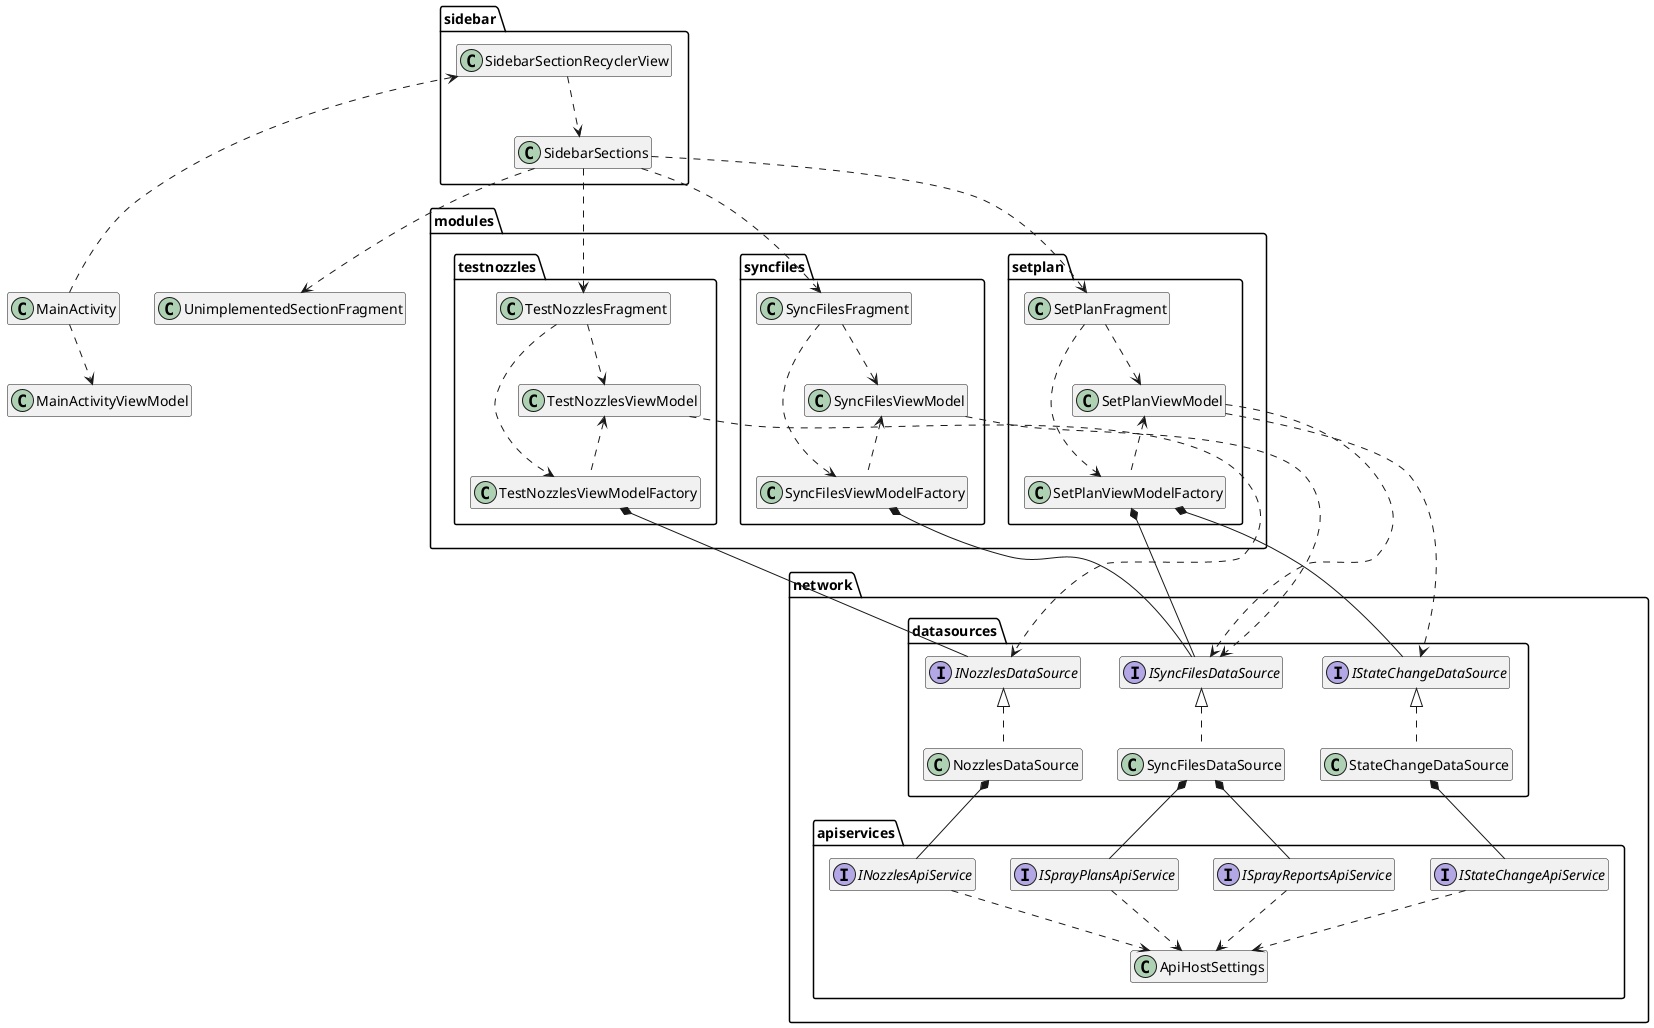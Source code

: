 @startuml

hide method
hide field

together {
  class MainActivity
  class MainActivityViewModel
  class UnimplementedSectionFragment
}

package modules {
  package setplan {
    class SetPlanFragment
    class SetPlanViewModel
    class SetPlanViewModelFactory
  }

  package syncfiles {
    class SyncFilesFragment
    class SyncFilesViewModel
    class SyncFilesViewModelFactory
  }
  
  package testnozzles {
    class TestNozzlesFragment
    class TestNozzlesViewModel
    class TestNozzlesViewModelFactory
  }
}

package network {
  package apiservices {
    class ApiHostSettings
    interface INozzlesApiService
    interface ISprayPlansApiService
    interface ISprayReportsApiService
    interface IStateChangeApiService
  }

  package datasources {
    interface ISyncFilesDataSource
    interface IStateChangeDataSource
    interface INozzlesDataSource
    class SyncFilesDataSource
    class StateChangeDataSource
    class NozzlesDataSource
  }
}

package sidebar {
  class SidebarSections
  class SidebarSectionRecyclerView
}

MainActivity .down.> MainActivityViewModel
SidebarSections .down.> UnimplementedSectionFragment
SidebarSections .down.> TestNozzlesFragment
SidebarSections .down.> SyncFilesFragment
SidebarSections .down.> SetPlanFragment
SidebarSectionRecyclerView .down.> SidebarSections
MainActivity .down.> SidebarSectionRecyclerView


' Data sources implementing interfaces
SyncFilesDataSource .up.|> ISyncFilesDataSource
StateChangeDataSource .up.|> IStateChangeDataSource
NozzlesDataSource .up.|> INozzlesDataSource

' Data sources and their dependencies
NozzlesDataSource *-down- INozzlesApiService
StateChangeDataSource *-down- IStateChangeApiService
SyncFilesDataSource *-down- ISprayPlansApiService
SyncFilesDataSource *-down- ISprayReportsApiService

' API services
INozzlesApiService .down.> ApiHostSettings
ISprayPlansApiService .down.> ApiHostSettings
ISprayReportsApiService .down.> ApiHostSettings
IStateChangeApiService .down.> ApiHostSettings

' Fragments and their dependencies
SetPlanFragment .down.> SetPlanViewModelFactory
SetPlanFragment .down.> SetPlanViewModel
SyncFilesFragment .down.> SyncFilesViewModelFactory
SyncFilesFragment .down.> SyncFilesViewModel
TestNozzlesFragment .down.> TestNozzlesViewModelFactory
TestNozzlesFragment .down.> TestNozzlesViewModel

' ViewModelFactories and their dependencies
SetPlanViewModelFactory .up.> SetPlanViewModel
SetPlanViewModelFactory *-down- ISyncFilesDataSource
SetPlanViewModelFactory *-down- IStateChangeDataSource
SyncFilesViewModelFactory .up.> SyncFilesViewModel
SyncFilesViewModelFactory *-down- ISyncFilesDataSource
TestNozzlesViewModelFactory .up.> TestNozzlesViewModel
TestNozzlesViewModelFactory *-down- INozzlesDataSource

' ViewModels and their dependencies
SetPlanViewModel .down.> ISyncFilesDataSource
SetPlanViewModel .down.> IStateChangeDataSource
SyncFilesViewModel .down.> ISyncFilesDataSource
TestNozzlesViewModel .down.> INozzlesDataSource

@enduml
